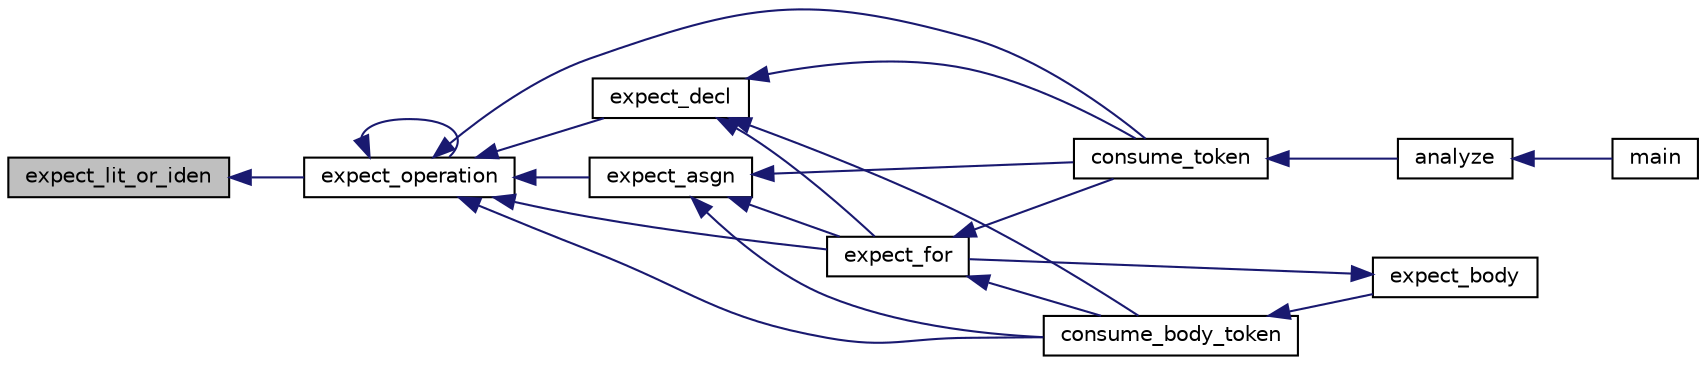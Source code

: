 digraph "expect_lit_or_iden"
{
  edge [fontname="Helvetica",fontsize="10",labelfontname="Helvetica",labelfontsize="10"];
  node [fontname="Helvetica",fontsize="10",shape=record];
  rankdir="LR";
  Node312 [label="expect_lit_or_iden",height=0.2,width=0.4,color="black", fillcolor="grey75", style="filled", fontcolor="black"];
  Node312 -> Node313 [dir="back",color="midnightblue",fontsize="10",style="solid",fontname="Helvetica"];
  Node313 [label="expect_operation",height=0.2,width=0.4,color="black", fillcolor="white", style="filled",URL="$parser_8h.html#a12397dfec2ce19c111a7ca9e36fb1cab"];
  Node313 -> Node314 [dir="back",color="midnightblue",fontsize="10",style="solid",fontname="Helvetica"];
  Node314 [label="consume_token",height=0.2,width=0.4,color="black", fillcolor="white", style="filled",URL="$parser_8h.html#aef9ddda616297a42c549608a2182293a"];
  Node314 -> Node315 [dir="back",color="midnightblue",fontsize="10",style="solid",fontname="Helvetica"];
  Node315 [label="analyze",height=0.2,width=0.4,color="black", fillcolor="white", style="filled",URL="$parser_8h.html#ab8e262381abb5c1e8f9f60852381b46b"];
  Node315 -> Node316 [dir="back",color="midnightblue",fontsize="10",style="solid",fontname="Helvetica"];
  Node316 [label="main",height=0.2,width=0.4,color="black", fillcolor="white", style="filled",URL="$ramiel_8c.html#a700a0caa5b70a06d1064e576f9f3cf65"];
  Node313 -> Node313 [dir="back",color="midnightblue",fontsize="10",style="solid",fontname="Helvetica"];
  Node313 -> Node317 [dir="back",color="midnightblue",fontsize="10",style="solid",fontname="Helvetica"];
  Node317 [label="expect_decl",height=0.2,width=0.4,color="black", fillcolor="white", style="filled",URL="$parser_8h.html#a514a249759646ae7388684e263c20637"];
  Node317 -> Node314 [dir="back",color="midnightblue",fontsize="10",style="solid",fontname="Helvetica"];
  Node317 -> Node318 [dir="back",color="midnightblue",fontsize="10",style="solid",fontname="Helvetica"];
  Node318 [label="expect_for",height=0.2,width=0.4,color="black", fillcolor="white", style="filled",URL="$parser_8h.html#a6c4dec3baf883dba3df49cfdc685039d"];
  Node318 -> Node314 [dir="back",color="midnightblue",fontsize="10",style="solid",fontname="Helvetica"];
  Node318 -> Node319 [dir="back",color="midnightblue",fontsize="10",style="solid",fontname="Helvetica"];
  Node319 [label="consume_body_token",height=0.2,width=0.4,color="black", fillcolor="white", style="filled",URL="$parser_8h.html#ada95a16260d002cabfceed8c7956f3ff"];
  Node319 -> Node320 [dir="back",color="midnightblue",fontsize="10",style="solid",fontname="Helvetica"];
  Node320 [label="expect_body",height=0.2,width=0.4,color="black", fillcolor="white", style="filled",URL="$parser_8h.html#a20449c77ec9d4c4255017273d52c688b"];
  Node320 -> Node318 [dir="back",color="midnightblue",fontsize="10",style="solid",fontname="Helvetica"];
  Node317 -> Node319 [dir="back",color="midnightblue",fontsize="10",style="solid",fontname="Helvetica"];
  Node313 -> Node321 [dir="back",color="midnightblue",fontsize="10",style="solid",fontname="Helvetica"];
  Node321 [label="expect_asgn",height=0.2,width=0.4,color="black", fillcolor="white", style="filled",URL="$parser_8h.html#a877c74213c9cea303f42ec5528bb724e"];
  Node321 -> Node314 [dir="back",color="midnightblue",fontsize="10",style="solid",fontname="Helvetica"];
  Node321 -> Node318 [dir="back",color="midnightblue",fontsize="10",style="solid",fontname="Helvetica"];
  Node321 -> Node319 [dir="back",color="midnightblue",fontsize="10",style="solid",fontname="Helvetica"];
  Node313 -> Node318 [dir="back",color="midnightblue",fontsize="10",style="solid",fontname="Helvetica"];
  Node313 -> Node319 [dir="back",color="midnightblue",fontsize="10",style="solid",fontname="Helvetica"];
}
